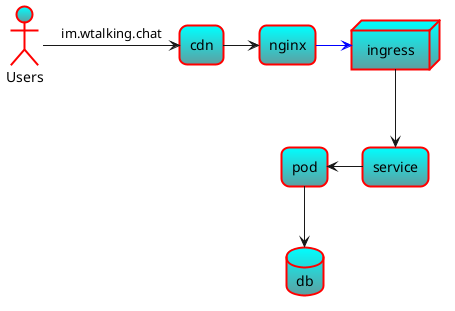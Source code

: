 @startuml

'actor actor
'agent agent
'artifact artifact
'boundary boundary
'cloud cloud
'component component
'control control
'database database
'entity entity
'folder folder
'frame frame
'interface  interface
'node node
'package package
'queue queue
'rectangle rectangle
'storage storage

'node node1
'node node2
'node node3
'node node4
'node node5

'node1 -- node2
'node1 .. node3
'node1 ~~ node4
'node1 == node5


'cloud cloud1
'cloud cloud2
'cloud cloud3
'cloud cloud4
'cloud cloud5
'cloud1 -0- cloud2
'cloud1 -0)- cloud3
'cloud1 -(0- cloud4
'cloud1 -(0)- cloud5

'usecase usecase [
'这是个 <b>用例
'----
'您可以使用
'====
'不同类型
'....
'的分隔符
']

'Alice -> Bob : Hello
'legend left
'  Short
'  legend
'endlegend

'scale 180*90

skinparam titleBorderRoundCorner 15
skinparam titleBorderThickness 2
skinparam titleBorderColor red
skinparam titleBackgroundColor Aqua-CadetBlue

'title
' <u>Simple</u> communication example
' on <i>several</i> lines and using <back:cadetblue>creole 'tags</back>
'end title


'header
'<font color=red>Warning:</font>
'Do not use in production.
'endheader

'center footer Generated for demonstration



actor Users
agent cdn
agent nginx
node ingress
agent service
agent pod
database db

Users -> cdn: "im.wtalking.chat"
cdn -> nginx
nginx -[#blue]> ingress



ingress --> service


service -left-> pod
pod --> db



@enduml

